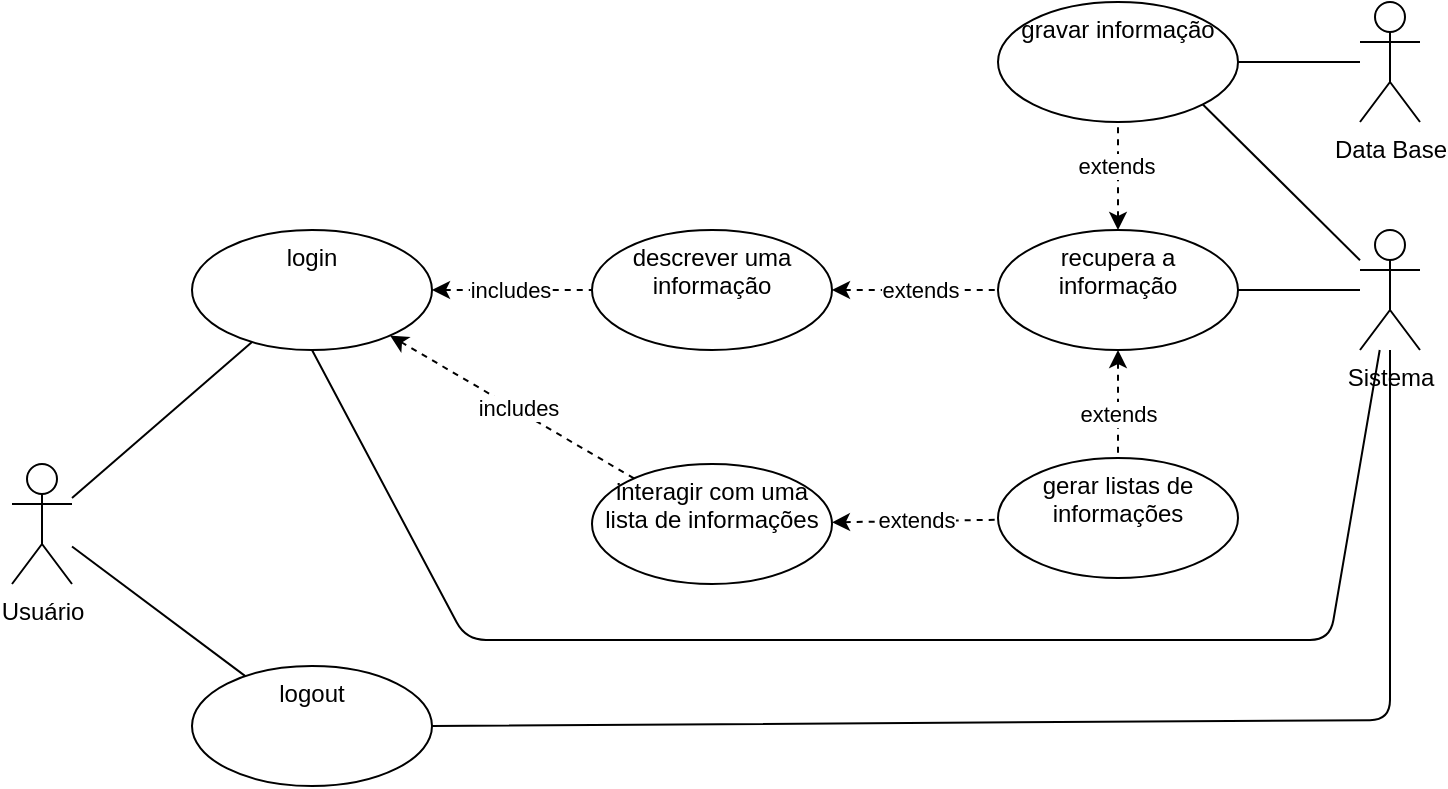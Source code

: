 <mxfile>
    <diagram id="1nXp_WXh-YHr_4yWDLrM" name="Página-1">
        <mxGraphModel dx="1028" dy="557" grid="0" gridSize="10" guides="1" tooltips="1" connect="1" arrows="1" fold="1" page="0" pageScale="1" pageWidth="827" pageHeight="1169" math="0" shadow="0">
            <root>
                <mxCell id="0"/>
                <mxCell id="1" parent="0"/>
                <mxCell id="4" value="" style="edgeStyle=none;html=1;endArrow=none;endFill=0;" edge="1" parent="1" source="2" target="3">
                    <mxGeometry relative="1" as="geometry"/>
                </mxCell>
                <mxCell id="41" value="" style="edgeStyle=none;html=1;startArrow=none;startFill=0;endArrow=none;endFill=0;" edge="1" parent="1" source="2" target="40">
                    <mxGeometry relative="1" as="geometry"/>
                </mxCell>
                <mxCell id="2" value="Usuário" style="shape=umlActor;verticalLabelPosition=bottom;verticalAlign=top;html=1;" vertex="1" parent="1">
                    <mxGeometry x="25" y="390" width="30" height="60" as="geometry"/>
                </mxCell>
                <mxCell id="12" value="includes" style="edgeStyle=none;html=1;startArrow=classic;startFill=1;endArrow=none;endFill=0;dashed=1;" edge="1" parent="1" source="3" target="11">
                    <mxGeometry x="-0.025" relative="1" as="geometry">
                        <mxPoint as="offset"/>
                    </mxGeometry>
                </mxCell>
                <mxCell id="31" value="" style="edgeStyle=none;html=1;startArrow=classic;startFill=1;endArrow=none;endFill=0;dashed=1;" edge="1" parent="1" source="3" target="30">
                    <mxGeometry relative="1" as="geometry"/>
                </mxCell>
                <mxCell id="32" value="includes" style="edgeLabel;html=1;align=center;verticalAlign=middle;resizable=0;points=[];" vertex="1" connectable="0" parent="31">
                    <mxGeometry x="0.042" y="1" relative="1" as="geometry">
                        <mxPoint as="offset"/>
                    </mxGeometry>
                </mxCell>
                <mxCell id="3" value="login" style="ellipse;whiteSpace=wrap;html=1;verticalAlign=top;" vertex="1" parent="1">
                    <mxGeometry x="115" y="273" width="120" height="60" as="geometry"/>
                </mxCell>
                <mxCell id="14" value="" style="edgeStyle=none;html=1;dashed=1;startArrow=classic;startFill=1;endArrow=none;endFill=0;" edge="1" parent="1" source="11" target="13">
                    <mxGeometry relative="1" as="geometry"/>
                </mxCell>
                <mxCell id="15" value="extends" style="edgeLabel;html=1;align=center;verticalAlign=middle;resizable=0;points=[];" vertex="1" connectable="0" parent="14">
                    <mxGeometry x="0.192" y="-1" relative="1" as="geometry">
                        <mxPoint x="-6" y="-1" as="offset"/>
                    </mxGeometry>
                </mxCell>
                <mxCell id="11" value="descrever uma informação" style="ellipse;whiteSpace=wrap;html=1;verticalAlign=top;" vertex="1" parent="1">
                    <mxGeometry x="315" y="273" width="120" height="60" as="geometry"/>
                </mxCell>
                <mxCell id="25" value="" style="edgeStyle=none;html=1;startArrow=classic;startFill=1;endArrow=none;endFill=0;dashed=1;" edge="1" parent="1" source="13" target="24">
                    <mxGeometry relative="1" as="geometry"/>
                </mxCell>
                <mxCell id="28" value="extends" style="edgeLabel;html=1;align=center;verticalAlign=middle;resizable=0;points=[];" vertex="1" connectable="0" parent="25">
                    <mxGeometry x="0.209" y="1" relative="1" as="geometry">
                        <mxPoint as="offset"/>
                    </mxGeometry>
                </mxCell>
                <mxCell id="38" style="edgeStyle=none;html=1;exitX=0.5;exitY=1;exitDx=0;exitDy=0;entryX=0.5;entryY=0;entryDx=0;entryDy=0;startArrow=classic;startFill=1;endArrow=none;endFill=0;dashed=1;" edge="1" parent="1" source="13" target="33">
                    <mxGeometry relative="1" as="geometry"/>
                </mxCell>
                <mxCell id="39" value="extends" style="edgeLabel;html=1;align=center;verticalAlign=middle;resizable=0;points=[];" vertex="1" connectable="0" parent="38">
                    <mxGeometry x="0.164" relative="1" as="geometry">
                        <mxPoint as="offset"/>
                    </mxGeometry>
                </mxCell>
                <mxCell id="13" value="recupera a informação" style="ellipse;whiteSpace=wrap;html=1;verticalAlign=top;" vertex="1" parent="1">
                    <mxGeometry x="518" y="273" width="120" height="60" as="geometry"/>
                </mxCell>
                <mxCell id="42" style="edgeStyle=none;html=1;entryX=1;entryY=0.5;entryDx=0;entryDy=0;startArrow=none;startFill=0;endArrow=none;endFill=0;" edge="1" parent="1" source="16" target="40">
                    <mxGeometry relative="1" as="geometry">
                        <mxPoint x="744" y="330" as="sourcePoint"/>
                        <Array as="points">
                            <mxPoint x="714" y="518"/>
                        </Array>
                    </mxGeometry>
                </mxCell>
                <mxCell id="43" style="edgeStyle=none;html=1;entryX=0.5;entryY=1;entryDx=0;entryDy=0;startArrow=none;startFill=0;endArrow=none;endFill=0;" edge="1" parent="1" source="16" target="3">
                    <mxGeometry relative="1" as="geometry">
                        <mxPoint x="757" y="313" as="sourcePoint"/>
                        <Array as="points">
                            <mxPoint x="684" y="478"/>
                            <mxPoint x="509" y="478"/>
                            <mxPoint x="252" y="478"/>
                        </Array>
                    </mxGeometry>
                </mxCell>
                <mxCell id="44" style="edgeStyle=none;html=1;entryX=1;entryY=0.5;entryDx=0;entryDy=0;startArrow=none;startFill=0;endArrow=none;endFill=0;" edge="1" parent="1" source="16" target="13">
                    <mxGeometry relative="1" as="geometry"/>
                </mxCell>
                <mxCell id="45" style="edgeStyle=none;html=1;entryX=1;entryY=1;entryDx=0;entryDy=0;startArrow=none;startFill=0;endArrow=none;endFill=0;" edge="1" parent="1" source="16" target="24">
                    <mxGeometry relative="1" as="geometry">
                        <mxPoint x="772" y="283" as="sourcePoint"/>
                    </mxGeometry>
                </mxCell>
                <mxCell id="16" value="Sistema" style="shape=umlActor;verticalLabelPosition=bottom;verticalAlign=top;html=1;" vertex="1" parent="1">
                    <mxGeometry x="699" y="273" width="30" height="60" as="geometry"/>
                </mxCell>
                <mxCell id="27" style="edgeStyle=none;html=1;startArrow=none;startFill=0;endArrow=none;endFill=0;" edge="1" parent="1" source="19" target="24">
                    <mxGeometry relative="1" as="geometry">
                        <mxPoint x="731" y="65" as="sourcePoint"/>
                    </mxGeometry>
                </mxCell>
                <mxCell id="19" value="Data Base" style="shape=umlActor;verticalLabelPosition=bottom;verticalAlign=top;html=1;" vertex="1" parent="1">
                    <mxGeometry x="699" y="159" width="30" height="60" as="geometry"/>
                </mxCell>
                <mxCell id="24" value="gravar informação" style="ellipse;whiteSpace=wrap;html=1;verticalAlign=top;" vertex="1" parent="1">
                    <mxGeometry x="518" y="159" width="120" height="60" as="geometry"/>
                </mxCell>
                <mxCell id="34" value="" style="edgeStyle=none;html=1;startArrow=classic;startFill=1;endArrow=none;endFill=0;dashed=1;" edge="1" parent="1" source="30" target="33">
                    <mxGeometry relative="1" as="geometry"/>
                </mxCell>
                <mxCell id="35" value="extends" style="edgeLabel;html=1;align=center;verticalAlign=middle;resizable=0;points=[];" vertex="1" connectable="0" parent="34">
                    <mxGeometry x="0.017" y="1" relative="1" as="geometry">
                        <mxPoint as="offset"/>
                    </mxGeometry>
                </mxCell>
                <mxCell id="30" value="interagir com uma lista de informações" style="ellipse;whiteSpace=wrap;html=1;verticalAlign=top;" vertex="1" parent="1">
                    <mxGeometry x="315" y="390" width="120" height="60" as="geometry"/>
                </mxCell>
                <mxCell id="33" value="gerar listas de informações" style="ellipse;whiteSpace=wrap;html=1;verticalAlign=top;" vertex="1" parent="1">
                    <mxGeometry x="518" y="387" width="120" height="60" as="geometry"/>
                </mxCell>
                <mxCell id="40" value="logout" style="ellipse;whiteSpace=wrap;html=1;verticalAlign=top;" vertex="1" parent="1">
                    <mxGeometry x="115" y="491" width="120" height="60" as="geometry"/>
                </mxCell>
            </root>
        </mxGraphModel>
    </diagram>
</mxfile>